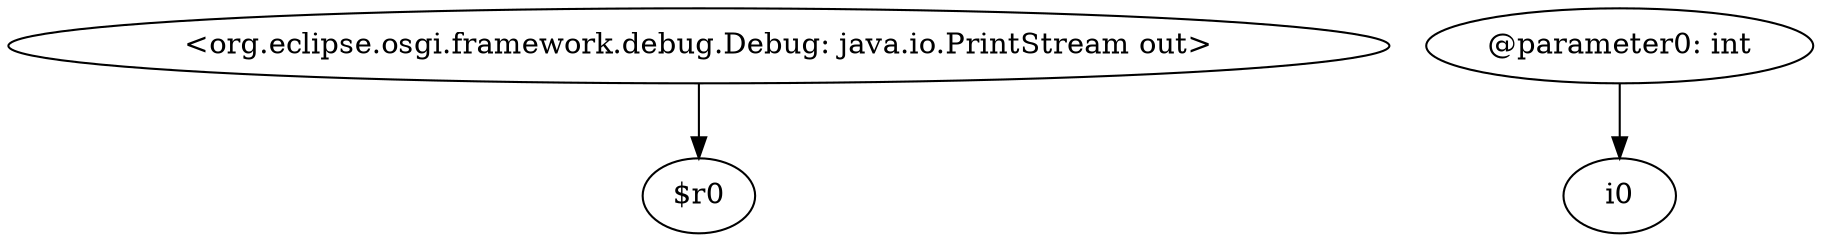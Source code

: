 digraph g {
0[label="<org.eclipse.osgi.framework.debug.Debug: java.io.PrintStream out>"]
1[label="$r0"]
0->1[label=""]
2[label="@parameter0: int"]
3[label="i0"]
2->3[label=""]
}